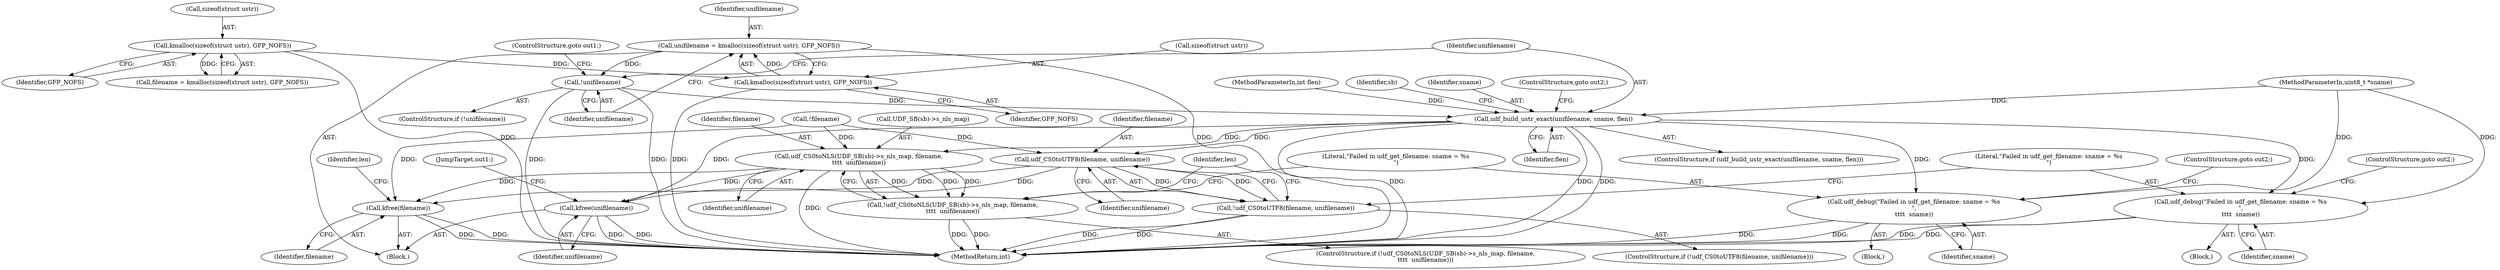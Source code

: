digraph "1_linux_0e5cc9a40ada6046e6bc3bdfcd0c0d7e4b706b14_3@API" {
"1000123" [label="(Call,unifilename = kmalloc(sizeof(struct ustr), GFP_NOFS))"];
"1000125" [label="(Call,kmalloc(sizeof(struct ustr), GFP_NOFS))"];
"1000114" [label="(Call,kmalloc(sizeof(struct ustr), GFP_NOFS))"];
"1000130" [label="(Call,!unifilename)"];
"1000134" [label="(Call,udf_build_ustr_exact(unifilename, sname, flen))"];
"1000146" [label="(Call,udf_CS0toUTF8(filename, unifilename))"];
"1000145" [label="(Call,!udf_CS0toUTF8(filename, unifilename))"];
"1000193" [label="(Call,kfree(unifilename))"];
"1000196" [label="(Call,kfree(filename))"];
"1000150" [label="(Call,udf_debug(\"Failed in udf_get_filename: sname = %s\n\",\n\t\t\t\t  sname))"];
"1000162" [label="(Call,udf_CS0toNLS(UDF_SB(sb)->s_nls_map, filename,\n\t\t\t\t  unifilename))"];
"1000161" [label="(Call,!udf_CS0toNLS(UDF_SB(sb)->s_nls_map, filename,\n\t\t\t\t  unifilename))"];
"1000170" [label="(Call,udf_debug(\"Failed in udf_get_filename: sname = %s\n\",\n\t\t\t\t  sname))"];
"1000128" [label="(Identifier,GFP_NOFS)"];
"1000146" [label="(Call,udf_CS0toUTF8(filename, unifilename))"];
"1000161" [label="(Call,!udf_CS0toNLS(UDF_SB(sb)->s_nls_map, filename,\n\t\t\t\t  unifilename))"];
"1000112" [label="(Call,filename = kmalloc(sizeof(struct ustr), GFP_NOFS))"];
"1000177" [label="(Identifier,len)"];
"1000126" [label="(Call,sizeof(struct ustr))"];
"1000115" [label="(Call,sizeof(struct ustr))"];
"1000193" [label="(Call,kfree(unifilename))"];
"1000136" [label="(Identifier,sname)"];
"1000138" [label="(ControlStructure,goto out2;)"];
"1000114" [label="(Call,kmalloc(sizeof(struct ustr), GFP_NOFS))"];
"1000171" [label="(Literal,\"Failed in udf_get_filename: sname = %s\n\")"];
"1000196" [label="(Call,kfree(filename))"];
"1000104" [label="(MethodParameterIn,int flen)"];
"1000145" [label="(Call,!udf_CS0toUTF8(filename, unifilename))"];
"1000137" [label="(Identifier,flen)"];
"1000135" [label="(Identifier,unifilename)"];
"1000173" [label="(ControlStructure,goto out2;)"];
"1000119" [label="(Call,!filename)"];
"1000149" [label="(Block,)"];
"1000172" [label="(Identifier,sname)"];
"1000123" [label="(Call,unifilename = kmalloc(sizeof(struct ustr), GFP_NOFS))"];
"1000141" [label="(Identifier,sb)"];
"1000163" [label="(Call,UDF_SB(sb)->s_nls_map)"];
"1000200" [label="(MethodReturn,int)"];
"1000162" [label="(Call,udf_CS0toNLS(UDF_SB(sb)->s_nls_map, filename,\n\t\t\t\t  unifilename))"];
"1000131" [label="(Identifier,unifilename)"];
"1000148" [label="(Identifier,unifilename)"];
"1000160" [label="(ControlStructure,if (!udf_CS0toNLS(UDF_SB(sb)->s_nls_map, filename,\n\t\t\t\t  unifilename)))"];
"1000117" [label="(Identifier,GFP_NOFS)"];
"1000129" [label="(ControlStructure,if (!unifilename))"];
"1000152" [label="(Identifier,sname)"];
"1000153" [label="(ControlStructure,goto out2;)"];
"1000167" [label="(Identifier,filename)"];
"1000197" [label="(Identifier,filename)"];
"1000105" [label="(Block,)"];
"1000130" [label="(Call,!unifilename)"];
"1000170" [label="(Call,udf_debug(\"Failed in udf_get_filename: sname = %s\n\",\n\t\t\t\t  sname))"];
"1000147" [label="(Identifier,filename)"];
"1000151" [label="(Literal,\"Failed in udf_get_filename: sname = %s\n\")"];
"1000195" [label="(JumpTarget,out1:)"];
"1000102" [label="(MethodParameterIn,uint8_t *sname)"];
"1000168" [label="(Identifier,unifilename)"];
"1000199" [label="(Identifier,len)"];
"1000132" [label="(ControlStructure,goto out1;)"];
"1000124" [label="(Identifier,unifilename)"];
"1000125" [label="(Call,kmalloc(sizeof(struct ustr), GFP_NOFS))"];
"1000133" [label="(ControlStructure,if (udf_build_ustr_exact(unifilename, sname, flen)))"];
"1000169" [label="(Block,)"];
"1000150" [label="(Call,udf_debug(\"Failed in udf_get_filename: sname = %s\n\",\n\t\t\t\t  sname))"];
"1000134" [label="(Call,udf_build_ustr_exact(unifilename, sname, flen))"];
"1000194" [label="(Identifier,unifilename)"];
"1000144" [label="(ControlStructure,if (!udf_CS0toUTF8(filename, unifilename)))"];
"1000123" -> "1000105"  [label="AST: "];
"1000123" -> "1000125"  [label="CFG: "];
"1000124" -> "1000123"  [label="AST: "];
"1000125" -> "1000123"  [label="AST: "];
"1000131" -> "1000123"  [label="CFG: "];
"1000123" -> "1000200"  [label="DDG: "];
"1000125" -> "1000123"  [label="DDG: "];
"1000123" -> "1000130"  [label="DDG: "];
"1000125" -> "1000128"  [label="CFG: "];
"1000126" -> "1000125"  [label="AST: "];
"1000128" -> "1000125"  [label="AST: "];
"1000125" -> "1000200"  [label="DDG: "];
"1000114" -> "1000125"  [label="DDG: "];
"1000114" -> "1000112"  [label="AST: "];
"1000114" -> "1000117"  [label="CFG: "];
"1000115" -> "1000114"  [label="AST: "];
"1000117" -> "1000114"  [label="AST: "];
"1000112" -> "1000114"  [label="CFG: "];
"1000114" -> "1000200"  [label="DDG: "];
"1000114" -> "1000112"  [label="DDG: "];
"1000130" -> "1000129"  [label="AST: "];
"1000130" -> "1000131"  [label="CFG: "];
"1000131" -> "1000130"  [label="AST: "];
"1000132" -> "1000130"  [label="CFG: "];
"1000135" -> "1000130"  [label="CFG: "];
"1000130" -> "1000200"  [label="DDG: "];
"1000130" -> "1000200"  [label="DDG: "];
"1000130" -> "1000134"  [label="DDG: "];
"1000134" -> "1000133"  [label="AST: "];
"1000134" -> "1000137"  [label="CFG: "];
"1000135" -> "1000134"  [label="AST: "];
"1000136" -> "1000134"  [label="AST: "];
"1000137" -> "1000134"  [label="AST: "];
"1000138" -> "1000134"  [label="CFG: "];
"1000141" -> "1000134"  [label="CFG: "];
"1000134" -> "1000200"  [label="DDG: "];
"1000134" -> "1000200"  [label="DDG: "];
"1000134" -> "1000200"  [label="DDG: "];
"1000102" -> "1000134"  [label="DDG: "];
"1000104" -> "1000134"  [label="DDG: "];
"1000134" -> "1000146"  [label="DDG: "];
"1000134" -> "1000150"  [label="DDG: "];
"1000134" -> "1000162"  [label="DDG: "];
"1000134" -> "1000170"  [label="DDG: "];
"1000134" -> "1000193"  [label="DDG: "];
"1000146" -> "1000145"  [label="AST: "];
"1000146" -> "1000148"  [label="CFG: "];
"1000147" -> "1000146"  [label="AST: "];
"1000148" -> "1000146"  [label="AST: "];
"1000145" -> "1000146"  [label="CFG: "];
"1000146" -> "1000145"  [label="DDG: "];
"1000146" -> "1000145"  [label="DDG: "];
"1000119" -> "1000146"  [label="DDG: "];
"1000146" -> "1000193"  [label="DDG: "];
"1000146" -> "1000196"  [label="DDG: "];
"1000145" -> "1000144"  [label="AST: "];
"1000151" -> "1000145"  [label="CFG: "];
"1000177" -> "1000145"  [label="CFG: "];
"1000145" -> "1000200"  [label="DDG: "];
"1000145" -> "1000200"  [label="DDG: "];
"1000193" -> "1000105"  [label="AST: "];
"1000193" -> "1000194"  [label="CFG: "];
"1000194" -> "1000193"  [label="AST: "];
"1000195" -> "1000193"  [label="CFG: "];
"1000193" -> "1000200"  [label="DDG: "];
"1000193" -> "1000200"  [label="DDG: "];
"1000162" -> "1000193"  [label="DDG: "];
"1000196" -> "1000105"  [label="AST: "];
"1000196" -> "1000197"  [label="CFG: "];
"1000197" -> "1000196"  [label="AST: "];
"1000199" -> "1000196"  [label="CFG: "];
"1000196" -> "1000200"  [label="DDG: "];
"1000196" -> "1000200"  [label="DDG: "];
"1000162" -> "1000196"  [label="DDG: "];
"1000119" -> "1000196"  [label="DDG: "];
"1000150" -> "1000149"  [label="AST: "];
"1000150" -> "1000152"  [label="CFG: "];
"1000151" -> "1000150"  [label="AST: "];
"1000152" -> "1000150"  [label="AST: "];
"1000153" -> "1000150"  [label="CFG: "];
"1000150" -> "1000200"  [label="DDG: "];
"1000150" -> "1000200"  [label="DDG: "];
"1000102" -> "1000150"  [label="DDG: "];
"1000162" -> "1000161"  [label="AST: "];
"1000162" -> "1000168"  [label="CFG: "];
"1000163" -> "1000162"  [label="AST: "];
"1000167" -> "1000162"  [label="AST: "];
"1000168" -> "1000162"  [label="AST: "];
"1000161" -> "1000162"  [label="CFG: "];
"1000162" -> "1000200"  [label="DDG: "];
"1000162" -> "1000161"  [label="DDG: "];
"1000162" -> "1000161"  [label="DDG: "];
"1000162" -> "1000161"  [label="DDG: "];
"1000119" -> "1000162"  [label="DDG: "];
"1000161" -> "1000160"  [label="AST: "];
"1000171" -> "1000161"  [label="CFG: "];
"1000177" -> "1000161"  [label="CFG: "];
"1000161" -> "1000200"  [label="DDG: "];
"1000161" -> "1000200"  [label="DDG: "];
"1000170" -> "1000169"  [label="AST: "];
"1000170" -> "1000172"  [label="CFG: "];
"1000171" -> "1000170"  [label="AST: "];
"1000172" -> "1000170"  [label="AST: "];
"1000173" -> "1000170"  [label="CFG: "];
"1000170" -> "1000200"  [label="DDG: "];
"1000170" -> "1000200"  [label="DDG: "];
"1000102" -> "1000170"  [label="DDG: "];
}
